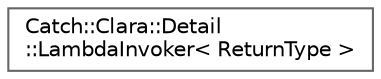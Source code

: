 digraph "Graphical Class Hierarchy"
{
 // LATEX_PDF_SIZE
  bgcolor="transparent";
  edge [fontname=Helvetica,fontsize=10,labelfontname=Helvetica,labelfontsize=10];
  node [fontname=Helvetica,fontsize=10,shape=box,height=0.2,width=0.4];
  rankdir="LR";
  Node0 [id="Node000000",label="Catch::Clara::Detail\l::LambdaInvoker\< ReturnType \>",height=0.2,width=0.4,color="grey40", fillcolor="white", style="filled",URL="$structCatch_1_1Clara_1_1Detail_1_1LambdaInvoker.html",tooltip=" "];
}
